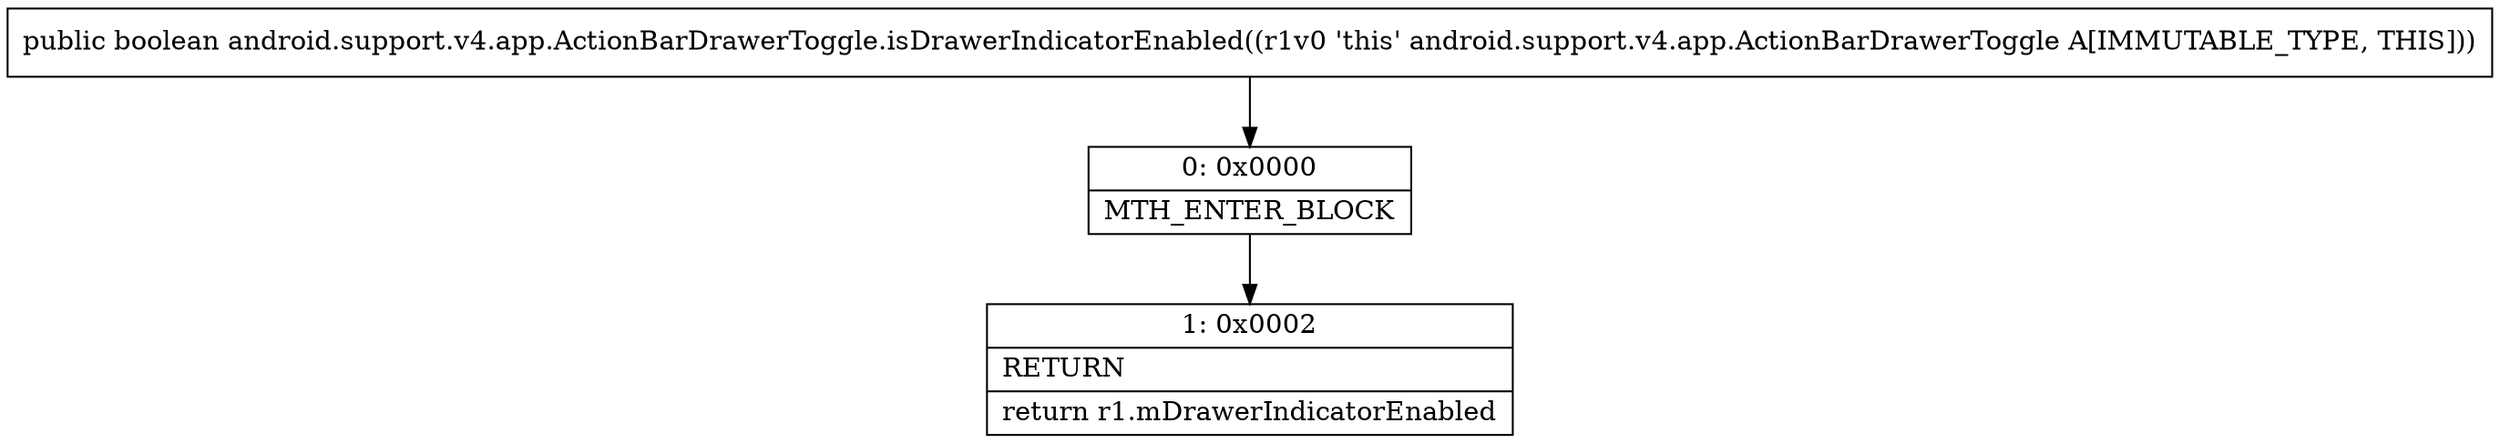 digraph "CFG forandroid.support.v4.app.ActionBarDrawerToggle.isDrawerIndicatorEnabled()Z" {
Node_0 [shape=record,label="{0\:\ 0x0000|MTH_ENTER_BLOCK\l}"];
Node_1 [shape=record,label="{1\:\ 0x0002|RETURN\l|return r1.mDrawerIndicatorEnabled\l}"];
MethodNode[shape=record,label="{public boolean android.support.v4.app.ActionBarDrawerToggle.isDrawerIndicatorEnabled((r1v0 'this' android.support.v4.app.ActionBarDrawerToggle A[IMMUTABLE_TYPE, THIS])) }"];
MethodNode -> Node_0;
Node_0 -> Node_1;
}

